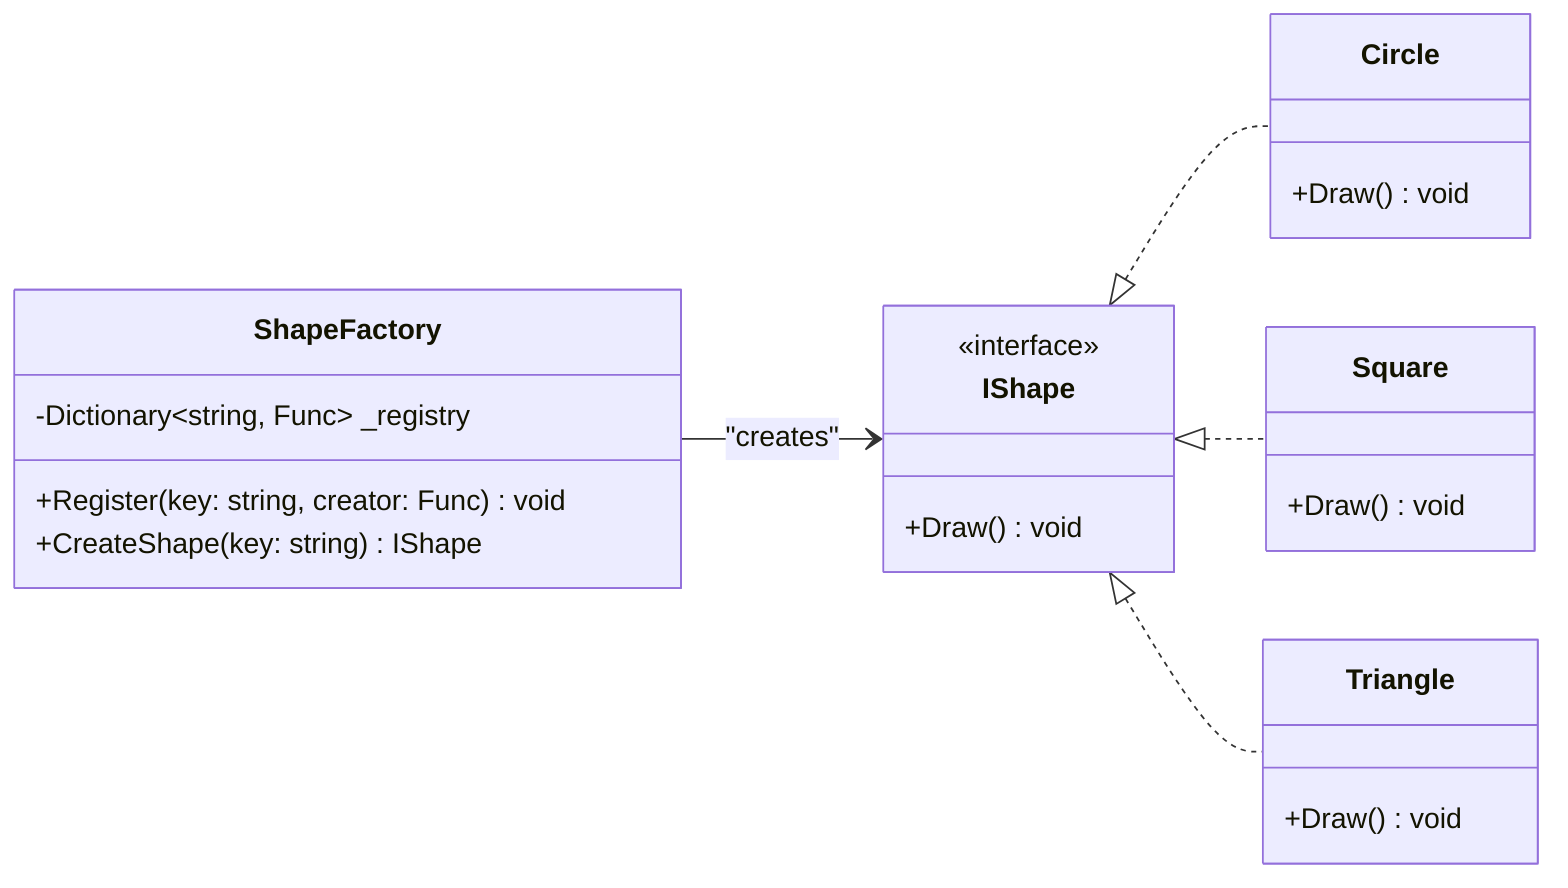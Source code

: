 classDiagram
    direction LR

    class IShape {
        <<interface>>
        +Draw() void
    }

    class Circle {
        +Draw() void
    }

    class Square {
        +Draw() void
    }

    class Triangle {
        +Draw() void
    }

    class ShapeFactory {
        -Dictionary~string, Func<IShape>~ _registry
        +Register(key: string, creator: Func<IShape>) void
        +CreateShape(key: string) IShape
    }

    IShape <|.. Circle
    IShape <|.. Square
    IShape <|.. Triangle
    ShapeFactory --> IShape : "creates"